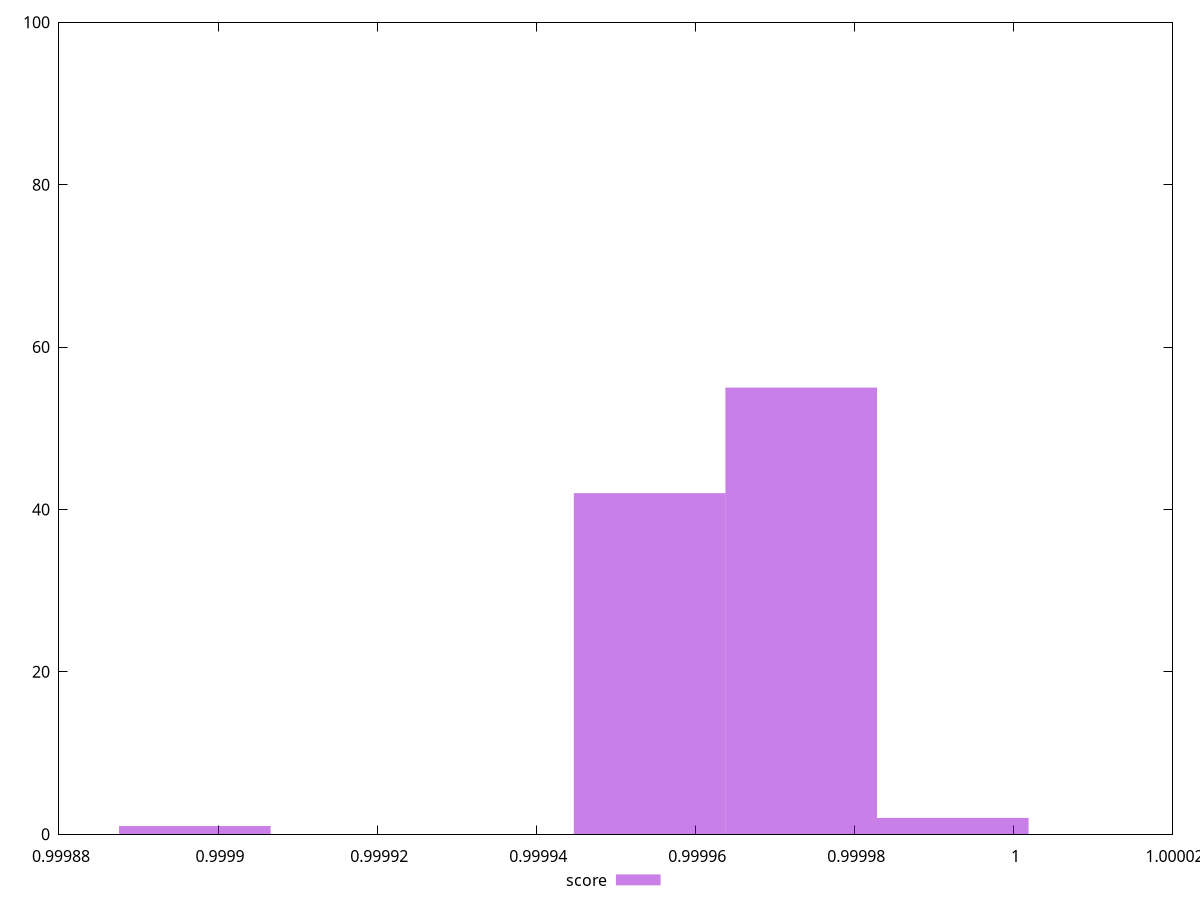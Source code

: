 reset
set terminal svg size 640, 490 enhanced background rgb 'white'
set output "reprap/mainthread-work-breakdown/samples/pages+cached+noexternal+nocss/score/histogram.svg"

$score <<EOF
0.999973316935811 55
0.9999542574817467 42
0.9999923763898753 2
0.9998970791195539 1
EOF

set key outside below
set boxwidth 0.000019059454064266592
set yrange [0:100]
set style fill transparent solid 0.5 noborder

plot \
  $score title "score" with boxes, \


reset